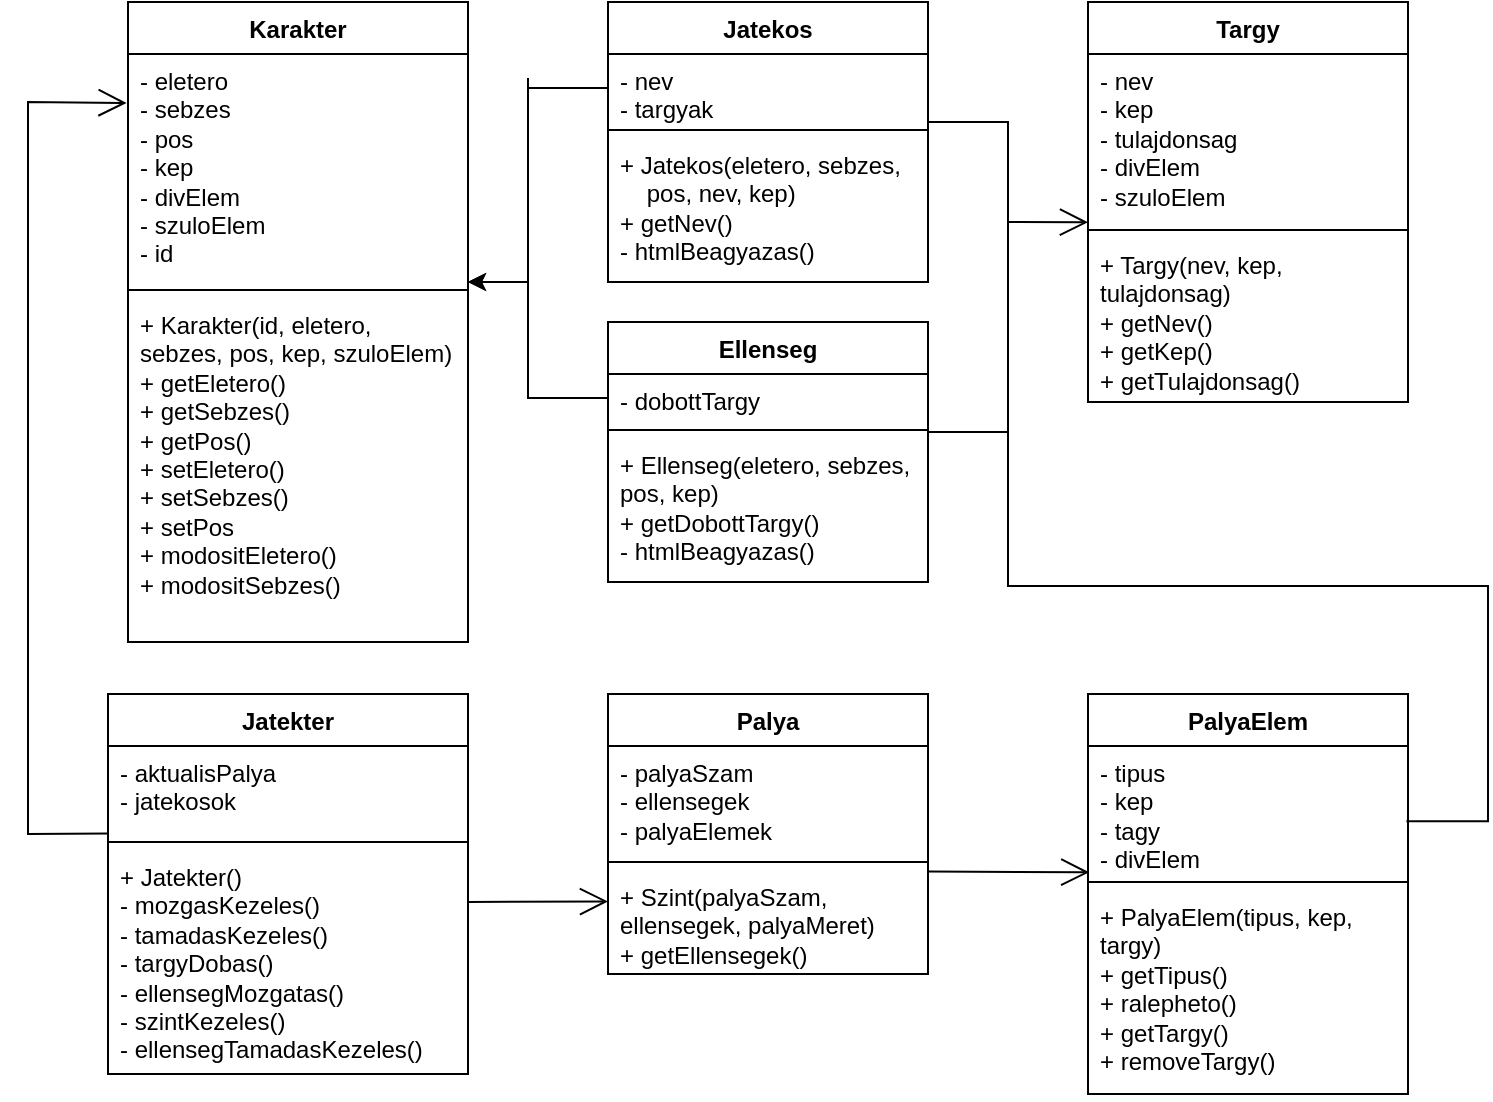 <mxfile version="21.3.2" type="device">
  <diagram id="C5RBs43oDa-KdzZeNtuy" name="Page-1">
    <mxGraphModel dx="1122" dy="1827" grid="1" gridSize="10" guides="1" tooltips="1" connect="1" arrows="1" fold="1" page="1" pageScale="1" pageWidth="827" pageHeight="1169" math="0" shadow="0">
      <root>
        <mxCell id="WIyWlLk6GJQsqaUBKTNV-0" />
        <mxCell id="WIyWlLk6GJQsqaUBKTNV-1" parent="WIyWlLk6GJQsqaUBKTNV-0" />
        <mxCell id="mbsLE7g5oD7qV1iPtCib-1" value="Targy" style="swimlane;fontStyle=1;align=center;verticalAlign=top;childLayout=stackLayout;horizontal=1;startSize=26;horizontalStack=0;resizeParent=1;resizeParentMax=0;resizeLast=0;collapsible=1;marginBottom=0;whiteSpace=wrap;html=1;" parent="WIyWlLk6GJQsqaUBKTNV-1" vertex="1">
          <mxGeometry x="570" y="-1110" width="160" height="200" as="geometry" />
        </mxCell>
        <mxCell id="mbsLE7g5oD7qV1iPtCib-2" value="- nev&lt;br&gt;- kep&lt;br&gt;- tulajdonsag&lt;br&gt;- divElem&lt;br&gt;- szuloElem" style="text;strokeColor=none;fillColor=none;align=left;verticalAlign=top;spacingLeft=4;spacingRight=4;overflow=hidden;rotatable=0;points=[[0,0.5],[1,0.5]];portConstraint=eastwest;whiteSpace=wrap;html=1;" parent="mbsLE7g5oD7qV1iPtCib-1" vertex="1">
          <mxGeometry y="26" width="160" height="84" as="geometry" />
        </mxCell>
        <mxCell id="mbsLE7g5oD7qV1iPtCib-3" value="" style="line;strokeWidth=1;fillColor=none;align=left;verticalAlign=middle;spacingTop=-1;spacingLeft=3;spacingRight=3;rotatable=0;labelPosition=right;points=[];portConstraint=eastwest;strokeColor=inherit;" parent="mbsLE7g5oD7qV1iPtCib-1" vertex="1">
          <mxGeometry y="110" width="160" height="8" as="geometry" />
        </mxCell>
        <mxCell id="mbsLE7g5oD7qV1iPtCib-4" value="+ Targy(nev, kep, tulajdonsag)&lt;br&gt;+ getNev()&lt;br&gt;+ getKep()&lt;br&gt;+ getTulajdonsag()" style="text;strokeColor=none;fillColor=none;align=left;verticalAlign=top;spacingLeft=4;spacingRight=4;overflow=hidden;rotatable=0;points=[[0,0.5],[1,0.5]];portConstraint=eastwest;whiteSpace=wrap;html=1;" parent="mbsLE7g5oD7qV1iPtCib-1" vertex="1">
          <mxGeometry y="118" width="160" height="82" as="geometry" />
        </mxCell>
        <mxCell id="mbsLE7g5oD7qV1iPtCib-9" value="Palya" style="swimlane;fontStyle=1;align=center;verticalAlign=top;childLayout=stackLayout;horizontal=1;startSize=26;horizontalStack=0;resizeParent=1;resizeParentMax=0;resizeLast=0;collapsible=1;marginBottom=0;whiteSpace=wrap;html=1;" parent="WIyWlLk6GJQsqaUBKTNV-1" vertex="1">
          <mxGeometry x="330" y="-764" width="160" height="140" as="geometry" />
        </mxCell>
        <mxCell id="mbsLE7g5oD7qV1iPtCib-10" value="- palyaSzam&lt;br&gt;- ellensegek&lt;br&gt;- palyaElemek" style="text;strokeColor=none;fillColor=none;align=left;verticalAlign=top;spacingLeft=4;spacingRight=4;overflow=hidden;rotatable=0;points=[[0,0.5],[1,0.5]];portConstraint=eastwest;whiteSpace=wrap;html=1;" parent="mbsLE7g5oD7qV1iPtCib-9" vertex="1">
          <mxGeometry y="26" width="160" height="54" as="geometry" />
        </mxCell>
        <mxCell id="mbsLE7g5oD7qV1iPtCib-11" value="" style="line;strokeWidth=1;fillColor=none;align=left;verticalAlign=middle;spacingTop=-1;spacingLeft=3;spacingRight=3;rotatable=0;labelPosition=right;points=[];portConstraint=eastwest;strokeColor=inherit;" parent="mbsLE7g5oD7qV1iPtCib-9" vertex="1">
          <mxGeometry y="80" width="160" height="8" as="geometry" />
        </mxCell>
        <mxCell id="mbsLE7g5oD7qV1iPtCib-59" value="" style="endArrow=open;endFill=1;endSize=12;html=1;rounded=0;entryX=0;entryY=0.302;entryDx=0;entryDy=0;entryPerimeter=0;" parent="mbsLE7g5oD7qV1iPtCib-9" target="mbsLE7g5oD7qV1iPtCib-12" edge="1">
          <mxGeometry width="160" relative="1" as="geometry">
            <mxPoint x="-70" y="104" as="sourcePoint" />
            <mxPoint x="90" y="104" as="targetPoint" />
          </mxGeometry>
        </mxCell>
        <mxCell id="mbsLE7g5oD7qV1iPtCib-12" value="+ Szint(palyaSzam, ellensegek, palyaMeret)&lt;br&gt;+ getEllensegek()" style="text;strokeColor=none;fillColor=none;align=left;verticalAlign=top;spacingLeft=4;spacingRight=4;overflow=hidden;rotatable=0;points=[[0,0.5],[1,0.5]];portConstraint=eastwest;whiteSpace=wrap;html=1;" parent="mbsLE7g5oD7qV1iPtCib-9" vertex="1">
          <mxGeometry y="88" width="160" height="52" as="geometry" />
        </mxCell>
        <mxCell id="mbsLE7g5oD7qV1iPtCib-44" style="edgeStyle=orthogonalEdgeStyle;rounded=0;orthogonalLoop=1;jettySize=auto;html=1;exitX=0;exitY=0.5;exitDx=0;exitDy=0;" parent="WIyWlLk6GJQsqaUBKTNV-1" source="mbsLE7g5oD7qV1iPtCib-14" edge="1">
          <mxGeometry relative="1" as="geometry">
            <mxPoint x="260" y="-970" as="targetPoint" />
            <Array as="points">
              <mxPoint x="290" y="-912" />
              <mxPoint x="290" y="-970" />
            </Array>
          </mxGeometry>
        </mxCell>
        <mxCell id="mbsLE7g5oD7qV1iPtCib-13" value="Ellenseg" style="swimlane;fontStyle=1;align=center;verticalAlign=top;childLayout=stackLayout;horizontal=1;startSize=26;horizontalStack=0;resizeParent=1;resizeParentMax=0;resizeLast=0;collapsible=1;marginBottom=0;whiteSpace=wrap;html=1;" parent="WIyWlLk6GJQsqaUBKTNV-1" vertex="1">
          <mxGeometry x="330" y="-950" width="160" height="130" as="geometry" />
        </mxCell>
        <mxCell id="mbsLE7g5oD7qV1iPtCib-14" value="- dobottTargy" style="text;strokeColor=none;fillColor=none;align=left;verticalAlign=top;spacingLeft=4;spacingRight=4;overflow=hidden;rotatable=0;points=[[0,0.5],[1,0.5]];portConstraint=eastwest;whiteSpace=wrap;html=1;" parent="mbsLE7g5oD7qV1iPtCib-13" vertex="1">
          <mxGeometry y="26" width="160" height="24" as="geometry" />
        </mxCell>
        <mxCell id="mbsLE7g5oD7qV1iPtCib-15" value="" style="line;strokeWidth=1;fillColor=none;align=left;verticalAlign=middle;spacingTop=-1;spacingLeft=3;spacingRight=3;rotatable=0;labelPosition=right;points=[];portConstraint=eastwest;strokeColor=inherit;" parent="mbsLE7g5oD7qV1iPtCib-13" vertex="1">
          <mxGeometry y="50" width="160" height="8" as="geometry" />
        </mxCell>
        <mxCell id="mbsLE7g5oD7qV1iPtCib-16" value="+ Ellenseg(eletero, sebzes, pos, kep)&lt;br&gt;+ getDobottTargy()&lt;br&gt;- htmlBeagyazas()" style="text;strokeColor=none;fillColor=none;align=left;verticalAlign=top;spacingLeft=4;spacingRight=4;overflow=hidden;rotatable=0;points=[[0,0.5],[1,0.5]];portConstraint=eastwest;whiteSpace=wrap;html=1;" parent="mbsLE7g5oD7qV1iPtCib-13" vertex="1">
          <mxGeometry y="58" width="160" height="72" as="geometry" />
        </mxCell>
        <mxCell id="mbsLE7g5oD7qV1iPtCib-17" value="Jatekos" style="swimlane;fontStyle=1;align=center;verticalAlign=top;childLayout=stackLayout;horizontal=1;startSize=26;horizontalStack=0;resizeParent=1;resizeParentMax=0;resizeLast=0;collapsible=1;marginBottom=0;whiteSpace=wrap;html=1;" parent="WIyWlLk6GJQsqaUBKTNV-1" vertex="1">
          <mxGeometry x="330" y="-1110" width="160" height="140" as="geometry" />
        </mxCell>
        <mxCell id="mbsLE7g5oD7qV1iPtCib-18" value="- nev&lt;br&gt;- targyak" style="text;strokeColor=none;fillColor=none;align=left;verticalAlign=top;spacingLeft=4;spacingRight=4;overflow=hidden;rotatable=0;points=[[0,0.5],[1,0.5]];portConstraint=eastwest;whiteSpace=wrap;html=1;" parent="mbsLE7g5oD7qV1iPtCib-17" vertex="1">
          <mxGeometry y="26" width="160" height="34" as="geometry" />
        </mxCell>
        <mxCell id="mbsLE7g5oD7qV1iPtCib-19" value="" style="line;strokeWidth=1;fillColor=none;align=left;verticalAlign=middle;spacingTop=-1;spacingLeft=3;spacingRight=3;rotatable=0;labelPosition=right;points=[];portConstraint=eastwest;strokeColor=inherit;" parent="mbsLE7g5oD7qV1iPtCib-17" vertex="1">
          <mxGeometry y="60" width="160" height="8" as="geometry" />
        </mxCell>
        <mxCell id="mbsLE7g5oD7qV1iPtCib-20" value="+ Jatekos(eletero, sebzes, &lt;br&gt;&lt;span style=&quot;&quot;&gt;&lt;span style=&quot;&quot;&gt;&amp;nbsp;&amp;nbsp;&amp;nbsp;&amp;nbsp;&lt;/span&gt;&lt;/span&gt;pos, nev, kep)&lt;br&gt;+ getNev()&lt;br&gt;- htmlBeagyazas()" style="text;strokeColor=none;fillColor=none;align=left;verticalAlign=top;spacingLeft=4;spacingRight=4;overflow=hidden;rotatable=0;points=[[0,0.5],[1,0.5]];portConstraint=eastwest;whiteSpace=wrap;html=1;" parent="mbsLE7g5oD7qV1iPtCib-17" vertex="1">
          <mxGeometry y="68" width="160" height="72" as="geometry" />
        </mxCell>
        <mxCell id="mbsLE7g5oD7qV1iPtCib-21" value="Jatekter" style="swimlane;fontStyle=1;align=center;verticalAlign=top;childLayout=stackLayout;horizontal=1;startSize=26;horizontalStack=0;resizeParent=1;resizeParentMax=0;resizeLast=0;collapsible=1;marginBottom=0;whiteSpace=wrap;html=1;" parent="WIyWlLk6GJQsqaUBKTNV-1" vertex="1">
          <mxGeometry x="80" y="-764" width="180" height="190" as="geometry" />
        </mxCell>
        <mxCell id="mbsLE7g5oD7qV1iPtCib-22" value="- aktualisPalya&lt;br&gt;- jatekosok" style="text;strokeColor=none;fillColor=none;align=left;verticalAlign=top;spacingLeft=4;spacingRight=4;overflow=hidden;rotatable=0;points=[[0,0.5],[1,0.5]];portConstraint=eastwest;whiteSpace=wrap;html=1;" parent="mbsLE7g5oD7qV1iPtCib-21" vertex="1">
          <mxGeometry y="26" width="180" height="44" as="geometry" />
        </mxCell>
        <mxCell id="mbsLE7g5oD7qV1iPtCib-23" value="" style="line;strokeWidth=1;fillColor=none;align=left;verticalAlign=middle;spacingTop=-1;spacingLeft=3;spacingRight=3;rotatable=0;labelPosition=right;points=[];portConstraint=eastwest;strokeColor=inherit;" parent="mbsLE7g5oD7qV1iPtCib-21" vertex="1">
          <mxGeometry y="70" width="180" height="8" as="geometry" />
        </mxCell>
        <mxCell id="mbsLE7g5oD7qV1iPtCib-24" value="+ Jatekter()&lt;br&gt;- mozgasKezeles()&lt;br&gt;- tamadasKezeles()&lt;br&gt;- targyDobas()&lt;br&gt;- ellensegMozgatas()&lt;br&gt;- szintKezeles()&lt;br&gt;- ellensegTamadasKezeles()&lt;br&gt;" style="text;strokeColor=none;fillColor=none;align=left;verticalAlign=top;spacingLeft=4;spacingRight=4;overflow=hidden;rotatable=0;points=[[0,0.5],[1,0.5]];portConstraint=eastwest;whiteSpace=wrap;html=1;" parent="mbsLE7g5oD7qV1iPtCib-21" vertex="1">
          <mxGeometry y="78" width="180" height="112" as="geometry" />
        </mxCell>
        <mxCell id="mbsLE7g5oD7qV1iPtCib-25" value="Karakter" style="swimlane;fontStyle=1;align=center;verticalAlign=top;childLayout=stackLayout;horizontal=1;startSize=26;horizontalStack=0;resizeParent=1;resizeParentMax=0;resizeLast=0;collapsible=1;marginBottom=0;whiteSpace=wrap;html=1;" parent="WIyWlLk6GJQsqaUBKTNV-1" vertex="1">
          <mxGeometry x="90" y="-1110" width="170" height="320" as="geometry" />
        </mxCell>
        <mxCell id="mbsLE7g5oD7qV1iPtCib-26" value="- eletero&lt;br&gt;- sebzes&lt;br&gt;- pos&lt;br&gt;- kep&lt;br&gt;- divElem&lt;br&gt;- szuloElem&lt;br&gt;- id" style="text;strokeColor=none;fillColor=none;align=left;verticalAlign=top;spacingLeft=4;spacingRight=4;overflow=hidden;rotatable=0;points=[[0,0.5],[1,0.5]];portConstraint=eastwest;whiteSpace=wrap;html=1;" parent="mbsLE7g5oD7qV1iPtCib-25" vertex="1">
          <mxGeometry y="26" width="170" height="114" as="geometry" />
        </mxCell>
        <mxCell id="mbsLE7g5oD7qV1iPtCib-27" value="" style="line;strokeWidth=1;fillColor=none;align=left;verticalAlign=middle;spacingTop=-1;spacingLeft=3;spacingRight=3;rotatable=0;labelPosition=right;points=[];portConstraint=eastwest;strokeColor=inherit;" parent="mbsLE7g5oD7qV1iPtCib-25" vertex="1">
          <mxGeometry y="140" width="170" height="8" as="geometry" />
        </mxCell>
        <mxCell id="mbsLE7g5oD7qV1iPtCib-28" value="+ Karakter(id, eletero, sebzes, pos, kep, szuloElem)&lt;br&gt;+ getEletero()&lt;br&gt;+ getSebzes()&lt;br&gt;+ getPos()&lt;br&gt;+ setEletero()&lt;br&gt;+ setSebzes()&lt;br&gt;+ setPos&lt;br&gt;+ modositEletero()&lt;br&gt;+ modositSebzes()" style="text;strokeColor=none;fillColor=none;align=left;verticalAlign=top;spacingLeft=4;spacingRight=4;overflow=hidden;rotatable=0;points=[[0,0.5],[1,0.5]];portConstraint=eastwest;whiteSpace=wrap;html=1;" parent="mbsLE7g5oD7qV1iPtCib-25" vertex="1">
          <mxGeometry y="148" width="170" height="172" as="geometry" />
        </mxCell>
        <mxCell id="mbsLE7g5oD7qV1iPtCib-31" value="PalyaElem" style="swimlane;fontStyle=1;align=center;verticalAlign=top;childLayout=stackLayout;horizontal=1;startSize=26;horizontalStack=0;resizeParent=1;resizeParentMax=0;resizeLast=0;collapsible=1;marginBottom=0;whiteSpace=wrap;html=1;" parent="WIyWlLk6GJQsqaUBKTNV-1" vertex="1">
          <mxGeometry x="570" y="-764" width="160" height="200" as="geometry" />
        </mxCell>
        <mxCell id="mbsLE7g5oD7qV1iPtCib-32" value="- tipus&lt;br&gt;- kep&lt;br&gt;- tagy&lt;br&gt;- divElem" style="text;strokeColor=none;fillColor=none;align=left;verticalAlign=top;spacingLeft=4;spacingRight=4;overflow=hidden;rotatable=0;points=[[0,0.5],[1,0.5]];portConstraint=eastwest;whiteSpace=wrap;html=1;" parent="mbsLE7g5oD7qV1iPtCib-31" vertex="1">
          <mxGeometry y="26" width="160" height="64" as="geometry" />
        </mxCell>
        <mxCell id="mbsLE7g5oD7qV1iPtCib-33" value="" style="line;strokeWidth=1;fillColor=none;align=left;verticalAlign=middle;spacingTop=-1;spacingLeft=3;spacingRight=3;rotatable=0;labelPosition=right;points=[];portConstraint=eastwest;strokeColor=inherit;" parent="mbsLE7g5oD7qV1iPtCib-31" vertex="1">
          <mxGeometry y="90" width="160" height="8" as="geometry" />
        </mxCell>
        <mxCell id="mbsLE7g5oD7qV1iPtCib-34" value="+ PalyaElem(tipus, kep, targy)&lt;br&gt;+ getTipus()&lt;br&gt;+ ralepheto()&lt;br&gt;+ getTargy()&lt;br&gt;+ removeTargy()&lt;br&gt;" style="text;strokeColor=none;fillColor=none;align=left;verticalAlign=top;spacingLeft=4;spacingRight=4;overflow=hidden;rotatable=0;points=[[0,0.5],[1,0.5]];portConstraint=eastwest;whiteSpace=wrap;html=1;" parent="mbsLE7g5oD7qV1iPtCib-31" vertex="1">
          <mxGeometry y="98" width="160" height="102" as="geometry" />
        </mxCell>
        <mxCell id="mbsLE7g5oD7qV1iPtCib-43" style="edgeStyle=orthogonalEdgeStyle;rounded=0;orthogonalLoop=1;jettySize=auto;html=1;exitX=0;exitY=0.5;exitDx=0;exitDy=0;" parent="WIyWlLk6GJQsqaUBKTNV-1" source="mbsLE7g5oD7qV1iPtCib-18" edge="1">
          <mxGeometry relative="1" as="geometry">
            <Array as="points">
              <mxPoint x="290" y="-1072" />
              <mxPoint x="290" y="-970" />
              <mxPoint x="250" y="-970" />
            </Array>
            <mxPoint x="260" y="-970" as="targetPoint" />
          </mxGeometry>
        </mxCell>
        <mxCell id="mbsLE7g5oD7qV1iPtCib-45" value="" style="endArrow=open;endFill=1;endSize=12;html=1;rounded=0;exitX=1.003;exitY=0.015;exitDx=0;exitDy=0;exitPerimeter=0;entryX=0.004;entryY=0.987;entryDx=0;entryDy=0;entryPerimeter=0;" parent="WIyWlLk6GJQsqaUBKTNV-1" source="mbsLE7g5oD7qV1iPtCib-12" target="mbsLE7g5oD7qV1iPtCib-32" edge="1">
          <mxGeometry width="160" relative="1" as="geometry">
            <mxPoint x="140" y="-564" as="sourcePoint" />
            <mxPoint x="300" y="-564" as="targetPoint" />
          </mxGeometry>
        </mxCell>
        <mxCell id="mbsLE7g5oD7qV1iPtCib-50" value="" style="endArrow=open;endFill=1;endSize=12;html=1;rounded=0;entryX=0;entryY=1.002;entryDx=0;entryDy=0;entryPerimeter=0;" parent="WIyWlLk6GJQsqaUBKTNV-1" target="mbsLE7g5oD7qV1iPtCib-2" edge="1">
          <mxGeometry width="160" relative="1" as="geometry">
            <mxPoint x="490" y="-1050" as="sourcePoint" />
            <mxPoint x="530" y="-960" as="targetPoint" />
            <Array as="points">
              <mxPoint x="530" y="-1050" />
              <mxPoint x="530" y="-1000" />
            </Array>
          </mxGeometry>
        </mxCell>
        <mxCell id="mbsLE7g5oD7qV1iPtCib-53" value="" style="endArrow=none;html=1;edgeStyle=orthogonalEdgeStyle;rounded=0;exitX=1;exitY=0.5;exitDx=0;exitDy=0;" parent="WIyWlLk6GJQsqaUBKTNV-1" source="mbsLE7g5oD7qV1iPtCib-13" edge="1">
          <mxGeometry relative="1" as="geometry">
            <mxPoint x="530" y="-870" as="sourcePoint" />
            <mxPoint x="530" y="-1000" as="targetPoint" />
            <Array as="points">
              <mxPoint x="530" y="-895" />
            </Array>
          </mxGeometry>
        </mxCell>
        <mxCell id="mbsLE7g5oD7qV1iPtCib-56" value="" style="endArrow=none;html=1;edgeStyle=orthogonalEdgeStyle;rounded=0;exitX=0.995;exitY=0.588;exitDx=0;exitDy=0;exitPerimeter=0;" parent="WIyWlLk6GJQsqaUBKTNV-1" source="mbsLE7g5oD7qV1iPtCib-32" edge="1">
          <mxGeometry relative="1" as="geometry">
            <mxPoint x="740" y="-694.42" as="sourcePoint" />
            <mxPoint x="530" y="-900" as="targetPoint" />
            <Array as="points">
              <mxPoint x="770" y="-700" />
              <mxPoint x="770" y="-818" />
              <mxPoint x="530" y="-818" />
            </Array>
          </mxGeometry>
        </mxCell>
        <mxCell id="mbsLE7g5oD7qV1iPtCib-61" value="" style="endArrow=open;endFill=1;endSize=12;html=1;rounded=0;exitX=0.002;exitY=0.994;exitDx=0;exitDy=0;exitPerimeter=0;entryX=-0.004;entryY=0.215;entryDx=0;entryDy=0;entryPerimeter=0;" parent="WIyWlLk6GJQsqaUBKTNV-1" source="mbsLE7g5oD7qV1iPtCib-22" target="mbsLE7g5oD7qV1iPtCib-26" edge="1">
          <mxGeometry width="160" relative="1" as="geometry">
            <mxPoint x="40" y="-540" as="sourcePoint" />
            <mxPoint x="200" y="-540" as="targetPoint" />
            <Array as="points">
              <mxPoint x="40" y="-694" />
              <mxPoint x="40" y="-1060" />
            </Array>
          </mxGeometry>
        </mxCell>
      </root>
    </mxGraphModel>
  </diagram>
</mxfile>
